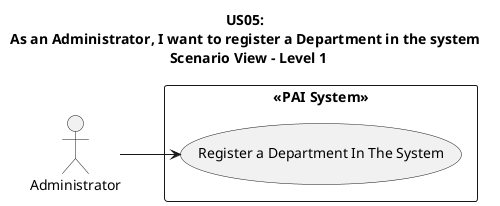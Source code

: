 @startuml
left to right direction

title US05: \nAs an Administrator, I want to register a Department in the system \n Scenario View - Level 1

actor ADM as "Administrator"

rectangle "<<PAI System>>" {
    usecase "Register a Department In The System" as UC1
}

ADM --> UC1

@enduml
